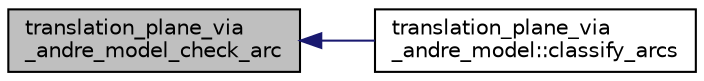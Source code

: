 digraph "translation_plane_via_andre_model_check_arc"
{
  edge [fontname="Helvetica",fontsize="10",labelfontname="Helvetica",labelfontsize="10"];
  node [fontname="Helvetica",fontsize="10",shape=record];
  rankdir="LR";
  Node2675 [label="translation_plane_via\l_andre_model_check_arc",height=0.2,width=0.4,color="black", fillcolor="grey75", style="filled", fontcolor="black"];
  Node2675 -> Node2676 [dir="back",color="midnightblue",fontsize="10",style="solid",fontname="Helvetica"];
  Node2676 [label="translation_plane_via\l_andre_model::classify_arcs",height=0.2,width=0.4,color="black", fillcolor="white", style="filled",URL="$d1/dcc/classtranslation__plane__via__andre__model.html#ac8f002e812a8b152d41e806688601c5e"];
}
